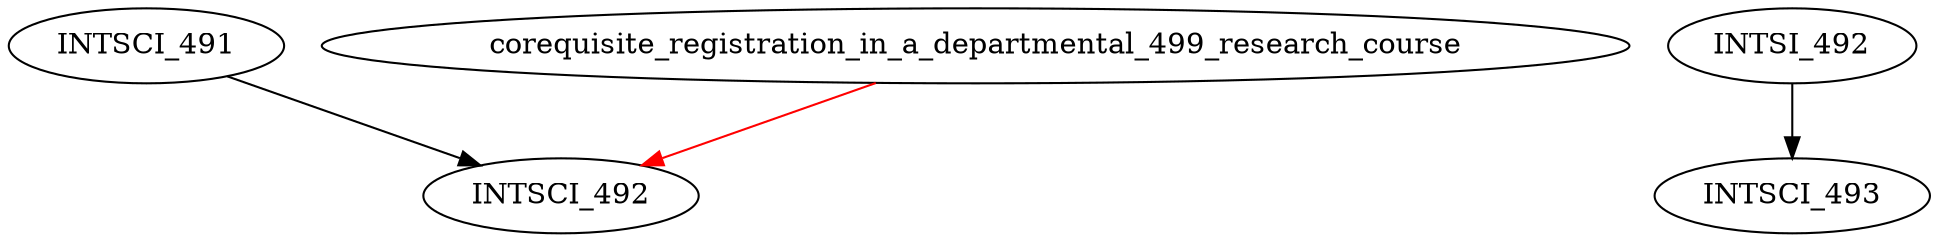 digraph G {
    edge [color=black];
    INTSCI_491 -> INTSCI_492;
    edge [color=red];
    corequisite_registration_in_a_departmental_499_research_course -> INTSCI_492;
    edge [color=black];
    INTSI_492 -> INTSCI_493;
}
